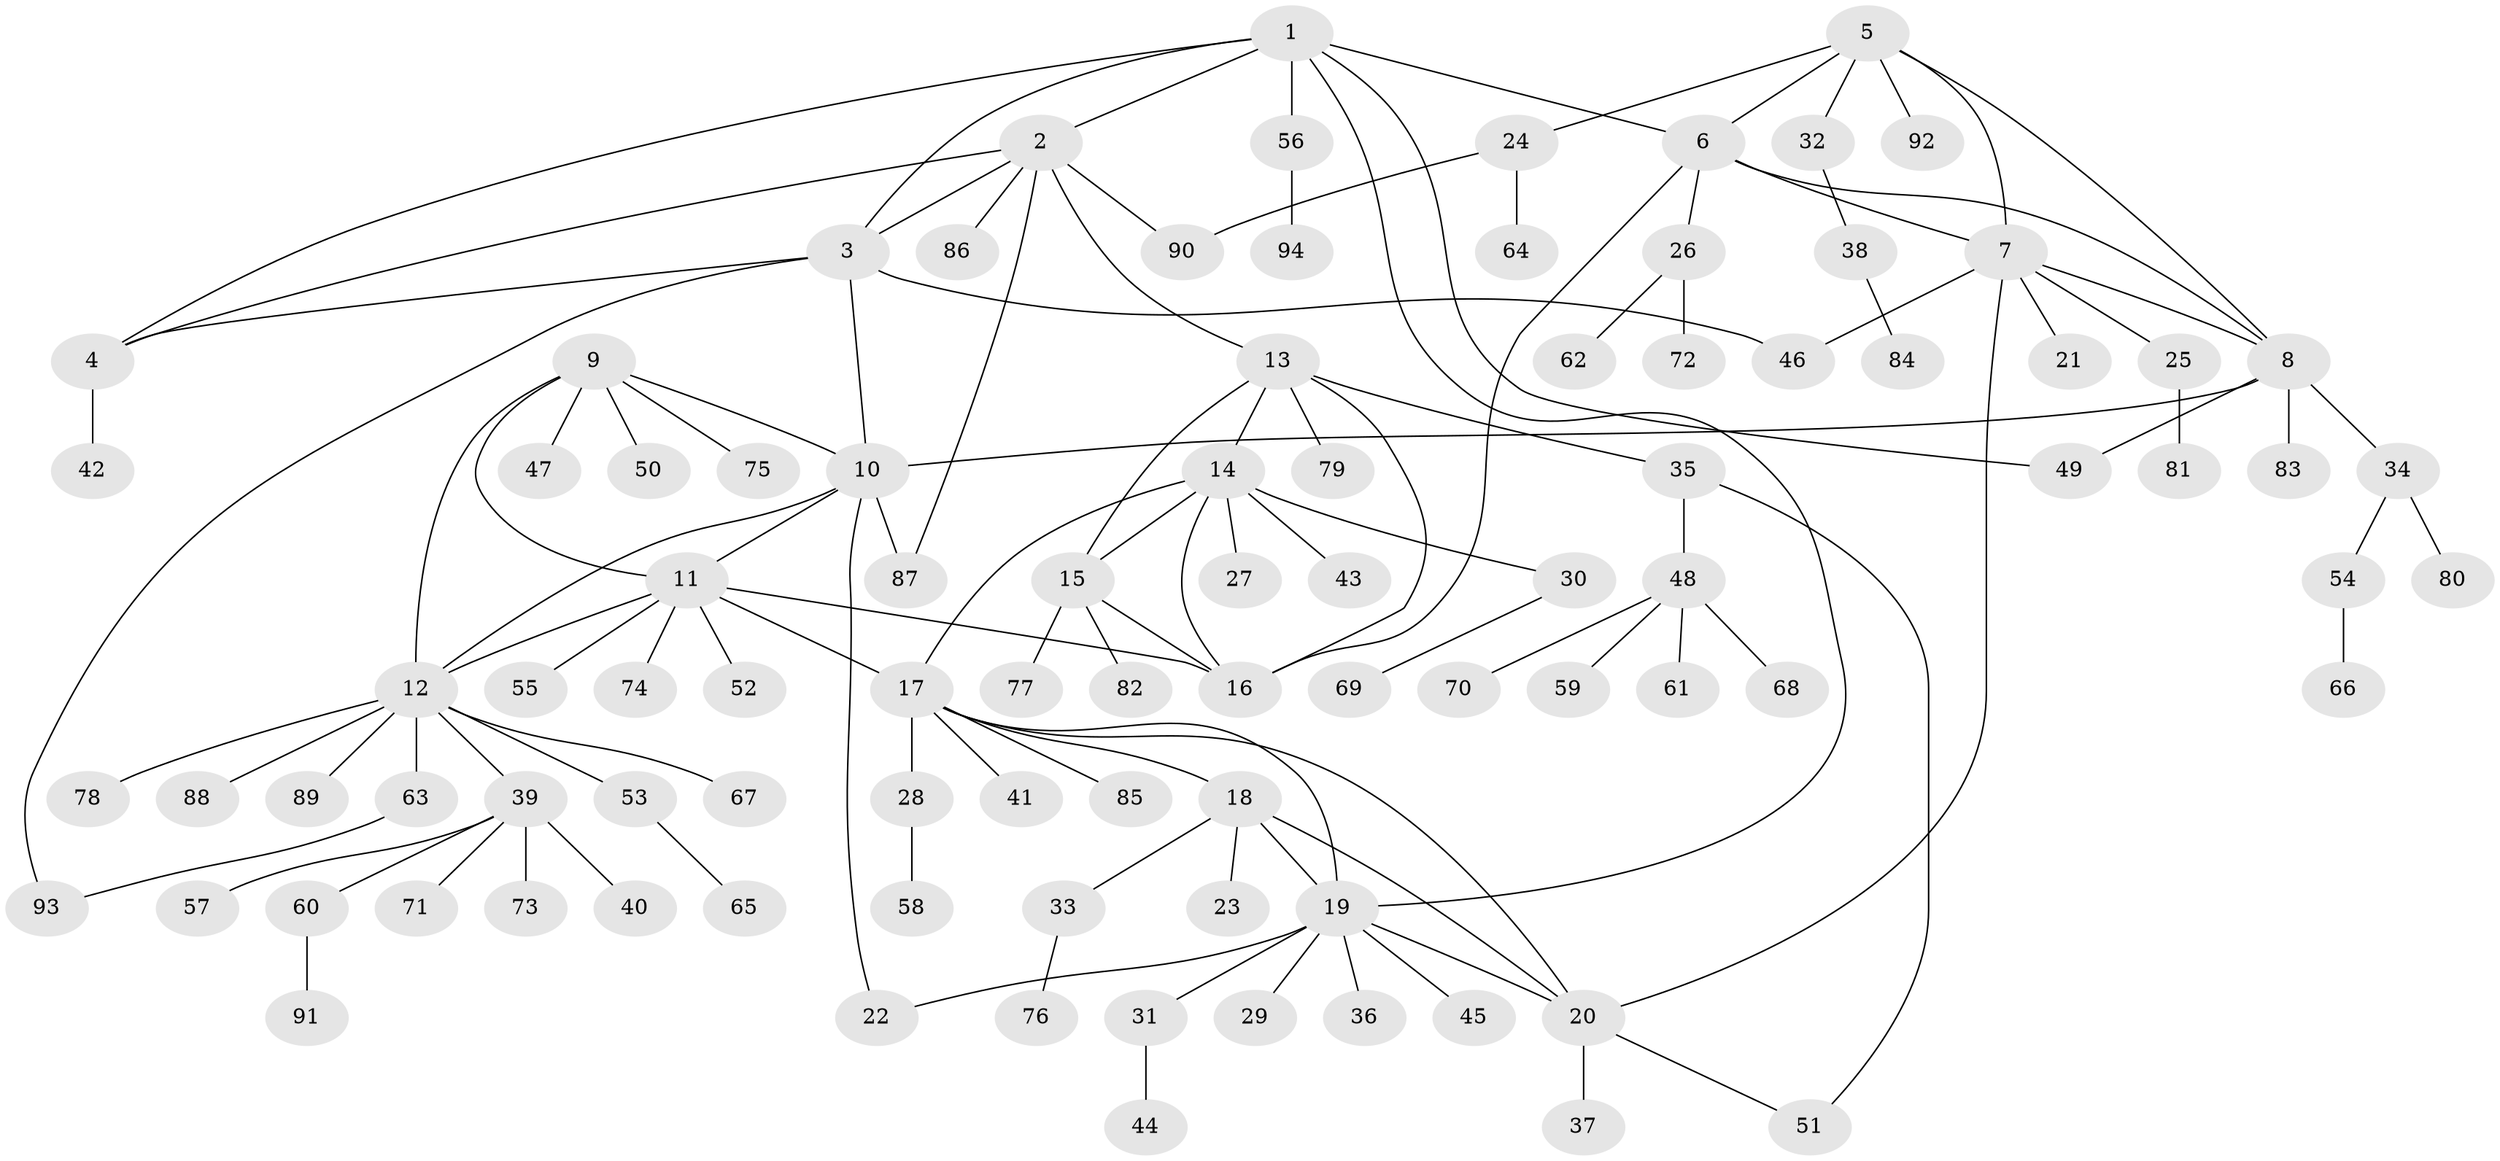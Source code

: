 // Generated by graph-tools (version 1.1) at 2025/54/03/09/25 04:54:08]
// undirected, 94 vertices, 121 edges
graph export_dot {
graph [start="1"]
  node [color=gray90,style=filled];
  1;
  2;
  3;
  4;
  5;
  6;
  7;
  8;
  9;
  10;
  11;
  12;
  13;
  14;
  15;
  16;
  17;
  18;
  19;
  20;
  21;
  22;
  23;
  24;
  25;
  26;
  27;
  28;
  29;
  30;
  31;
  32;
  33;
  34;
  35;
  36;
  37;
  38;
  39;
  40;
  41;
  42;
  43;
  44;
  45;
  46;
  47;
  48;
  49;
  50;
  51;
  52;
  53;
  54;
  55;
  56;
  57;
  58;
  59;
  60;
  61;
  62;
  63;
  64;
  65;
  66;
  67;
  68;
  69;
  70;
  71;
  72;
  73;
  74;
  75;
  76;
  77;
  78;
  79;
  80;
  81;
  82;
  83;
  84;
  85;
  86;
  87;
  88;
  89;
  90;
  91;
  92;
  93;
  94;
  1 -- 2;
  1 -- 3;
  1 -- 4;
  1 -- 6;
  1 -- 19;
  1 -- 49;
  1 -- 56;
  2 -- 3;
  2 -- 4;
  2 -- 13;
  2 -- 86;
  2 -- 87;
  2 -- 90;
  3 -- 4;
  3 -- 10;
  3 -- 46;
  3 -- 93;
  4 -- 42;
  5 -- 6;
  5 -- 7;
  5 -- 8;
  5 -- 24;
  5 -- 32;
  5 -- 92;
  6 -- 7;
  6 -- 8;
  6 -- 16;
  6 -- 26;
  7 -- 8;
  7 -- 20;
  7 -- 21;
  7 -- 25;
  7 -- 46;
  8 -- 10;
  8 -- 34;
  8 -- 49;
  8 -- 83;
  9 -- 10;
  9 -- 11;
  9 -- 12;
  9 -- 47;
  9 -- 50;
  9 -- 75;
  10 -- 11;
  10 -- 12;
  10 -- 22;
  10 -- 87;
  11 -- 12;
  11 -- 16;
  11 -- 17;
  11 -- 52;
  11 -- 55;
  11 -- 74;
  12 -- 39;
  12 -- 53;
  12 -- 63;
  12 -- 67;
  12 -- 78;
  12 -- 88;
  12 -- 89;
  13 -- 14;
  13 -- 15;
  13 -- 16;
  13 -- 35;
  13 -- 79;
  14 -- 15;
  14 -- 16;
  14 -- 17;
  14 -- 27;
  14 -- 30;
  14 -- 43;
  15 -- 16;
  15 -- 77;
  15 -- 82;
  17 -- 18;
  17 -- 19;
  17 -- 20;
  17 -- 28;
  17 -- 41;
  17 -- 85;
  18 -- 19;
  18 -- 20;
  18 -- 23;
  18 -- 33;
  19 -- 20;
  19 -- 22;
  19 -- 29;
  19 -- 31;
  19 -- 36;
  19 -- 45;
  20 -- 37;
  20 -- 51;
  24 -- 64;
  24 -- 90;
  25 -- 81;
  26 -- 62;
  26 -- 72;
  28 -- 58;
  30 -- 69;
  31 -- 44;
  32 -- 38;
  33 -- 76;
  34 -- 54;
  34 -- 80;
  35 -- 48;
  35 -- 51;
  38 -- 84;
  39 -- 40;
  39 -- 57;
  39 -- 60;
  39 -- 71;
  39 -- 73;
  48 -- 59;
  48 -- 61;
  48 -- 68;
  48 -- 70;
  53 -- 65;
  54 -- 66;
  56 -- 94;
  60 -- 91;
  63 -- 93;
}
